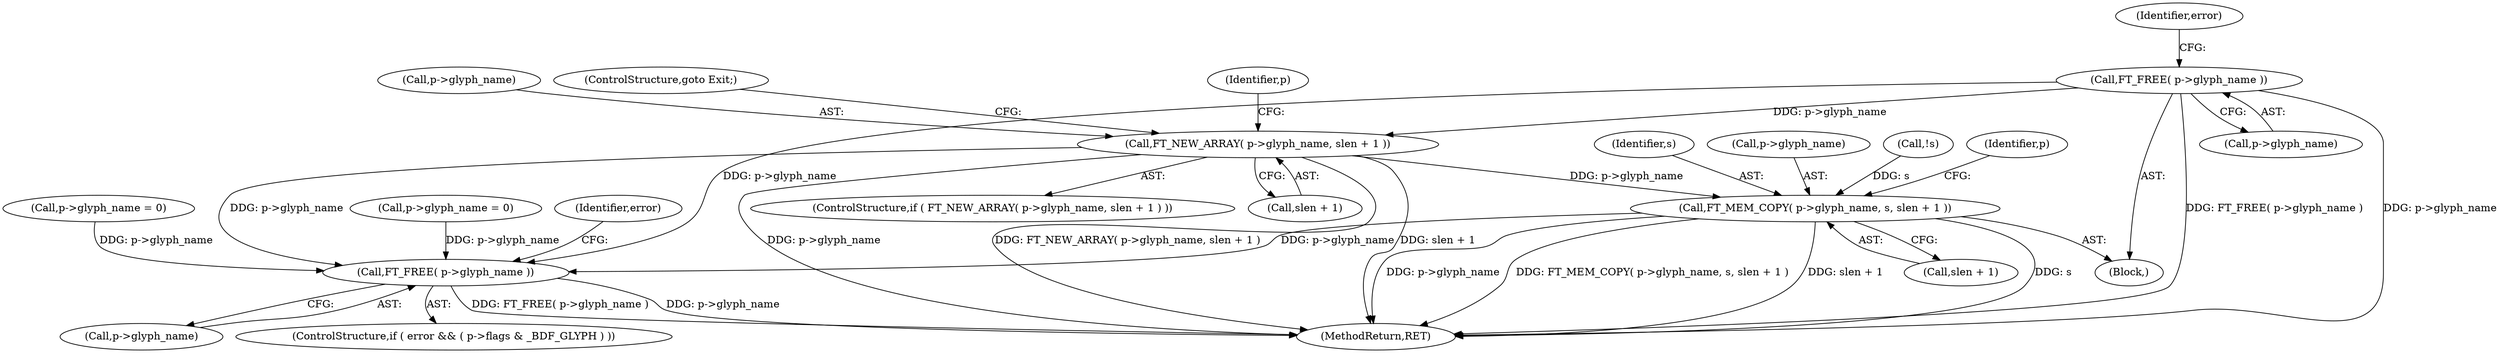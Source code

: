 digraph "0_savannah_07bdb6e289c7954e2a533039dc93c1c136099d2d@pointer" {
"1000448" [label="(Call,FT_NEW_ARRAY( p->glyph_name, slen + 1 ))"];
"1000404" [label="(Call,FT_FREE( p->glyph_name ))"];
"1000456" [label="(Call,FT_MEM_COPY( p->glyph_name, s, slen + 1 ))"];
"1001565" [label="(Call,FT_FREE( p->glyph_name ))"];
"1000403" [label="(Block,)"];
"1000457" [label="(Call,p->glyph_name)"];
"1000440" [label="(Call,!s)"];
"1000693" [label="(Call,p->glyph_name = 0)"];
"1000466" [label="(Identifier,p)"];
"1000447" [label="(ControlStructure,if ( FT_NEW_ARRAY( p->glyph_name, slen + 1 ) ))"];
"1000455" [label="(ControlStructure,goto Exit;)"];
"1001566" [label="(Call,p->glyph_name)"];
"1000461" [label="(Call,slen + 1)"];
"1001571" [label="(MethodReturn,RET)"];
"1000448" [label="(Call,FT_NEW_ARRAY( p->glyph_name, slen + 1 ))"];
"1000404" [label="(Call,FT_FREE( p->glyph_name ))"];
"1001565" [label="(Call,FT_FREE( p->glyph_name ))"];
"1001557" [label="(ControlStructure,if ( error && ( p->flags & _BDF_GLYPH ) ))"];
"1000456" [label="(Call,FT_MEM_COPY( p->glyph_name, s, slen + 1 ))"];
"1001570" [label="(Identifier,error)"];
"1000458" [label="(Identifier,p)"];
"1000405" [label="(Call,p->glyph_name)"];
"1000449" [label="(Call,p->glyph_name)"];
"1000452" [label="(Call,slen + 1)"];
"1000409" [label="(Identifier,error)"];
"1000766" [label="(Call,p->glyph_name = 0)"];
"1000460" [label="(Identifier,s)"];
"1000448" -> "1000447"  [label="AST: "];
"1000448" -> "1000452"  [label="CFG: "];
"1000449" -> "1000448"  [label="AST: "];
"1000452" -> "1000448"  [label="AST: "];
"1000455" -> "1000448"  [label="CFG: "];
"1000458" -> "1000448"  [label="CFG: "];
"1000448" -> "1001571"  [label="DDG: slen + 1"];
"1000448" -> "1001571"  [label="DDG: p->glyph_name"];
"1000448" -> "1001571"  [label="DDG: FT_NEW_ARRAY( p->glyph_name, slen + 1 )"];
"1000404" -> "1000448"  [label="DDG: p->glyph_name"];
"1000448" -> "1000456"  [label="DDG: p->glyph_name"];
"1000448" -> "1001565"  [label="DDG: p->glyph_name"];
"1000404" -> "1000403"  [label="AST: "];
"1000404" -> "1000405"  [label="CFG: "];
"1000405" -> "1000404"  [label="AST: "];
"1000409" -> "1000404"  [label="CFG: "];
"1000404" -> "1001571"  [label="DDG: p->glyph_name"];
"1000404" -> "1001571"  [label="DDG: FT_FREE( p->glyph_name )"];
"1000404" -> "1001565"  [label="DDG: p->glyph_name"];
"1000456" -> "1000403"  [label="AST: "];
"1000456" -> "1000461"  [label="CFG: "];
"1000457" -> "1000456"  [label="AST: "];
"1000460" -> "1000456"  [label="AST: "];
"1000461" -> "1000456"  [label="AST: "];
"1000466" -> "1000456"  [label="CFG: "];
"1000456" -> "1001571"  [label="DDG: slen + 1"];
"1000456" -> "1001571"  [label="DDG: s"];
"1000456" -> "1001571"  [label="DDG: p->glyph_name"];
"1000456" -> "1001571"  [label="DDG: FT_MEM_COPY( p->glyph_name, s, slen + 1 )"];
"1000440" -> "1000456"  [label="DDG: s"];
"1000456" -> "1001565"  [label="DDG: p->glyph_name"];
"1001565" -> "1001557"  [label="AST: "];
"1001565" -> "1001566"  [label="CFG: "];
"1001566" -> "1001565"  [label="AST: "];
"1001570" -> "1001565"  [label="CFG: "];
"1001565" -> "1001571"  [label="DDG: FT_FREE( p->glyph_name )"];
"1001565" -> "1001571"  [label="DDG: p->glyph_name"];
"1000766" -> "1001565"  [label="DDG: p->glyph_name"];
"1000693" -> "1001565"  [label="DDG: p->glyph_name"];
}
